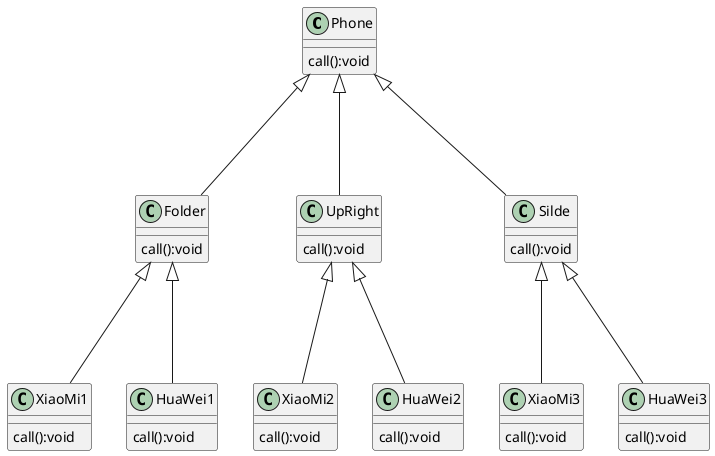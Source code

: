 @startuml
'https://plantuml.com/class-diagram

class Phone{
call():void
}
class Folder{
call():void
}
class UpRight{
call():void
}
class Silde{
call():void
}
class XiaoMi1{
call():void
}
class XiaoMi2{
call():void
}
class XiaoMi3{
call():void
}
class HuaWei1{
call():void
}
class HuaWei2{
call():void
}
class HuaWei3{
call():void
}
Phone <|--- Folder
Phone <|--- UpRight
Phone <|--- Silde

Folder <|--- XiaoMi1
Folder <|--- HuaWei1

UpRight <|--- XiaoMi2
UpRight <|--- HuaWei2

Silde <|--- XiaoMi3
Silde <|--- HuaWei3
@enduml